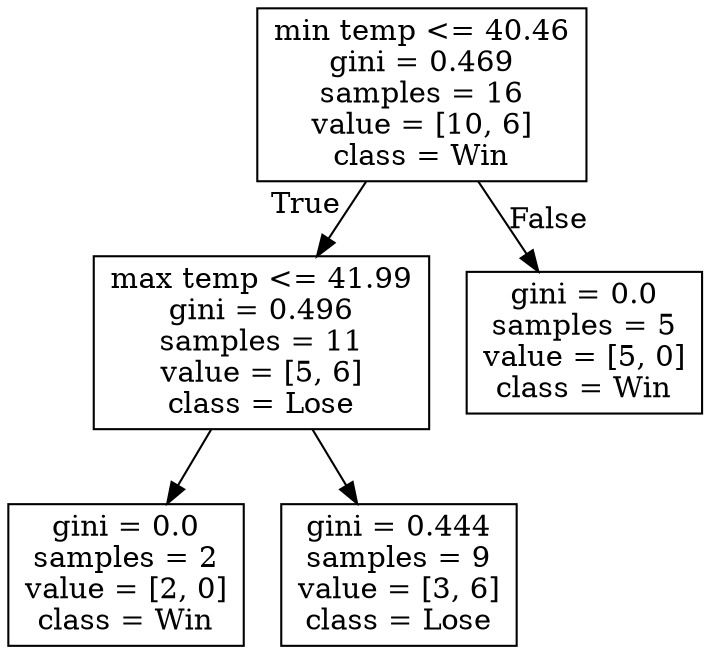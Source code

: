 digraph Tree {
node [shape=box] ;
0 [label="min temp <= 40.46\ngini = 0.469\nsamples = 16\nvalue = [10, 6]\nclass = Win"] ;
1 [label="max temp <= 41.99\ngini = 0.496\nsamples = 11\nvalue = [5, 6]\nclass = Lose"] ;
0 -> 1 [labeldistance=2.5, labelangle=45, headlabel="True"] ;
2 [label="gini = 0.0\nsamples = 2\nvalue = [2, 0]\nclass = Win"] ;
1 -> 2 ;
3 [label="gini = 0.444\nsamples = 9\nvalue = [3, 6]\nclass = Lose"] ;
1 -> 3 ;
4 [label="gini = 0.0\nsamples = 5\nvalue = [5, 0]\nclass = Win"] ;
0 -> 4 [labeldistance=2.5, labelangle=-45, headlabel="False"] ;
}
